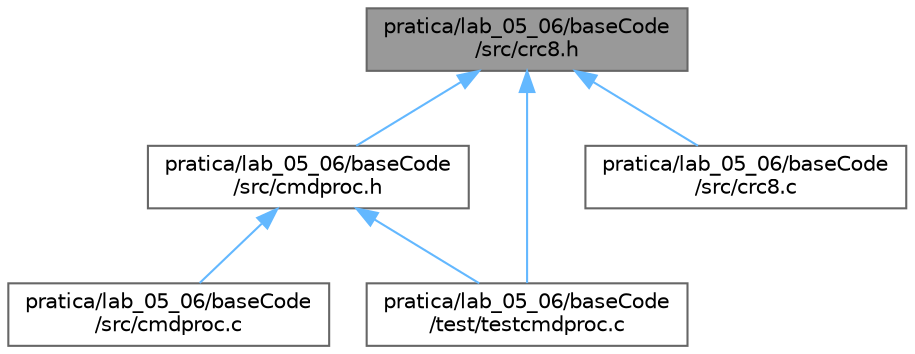 digraph "pratica/lab_05_06/baseCode/src/crc8.h"
{
 // LATEX_PDF_SIZE
  bgcolor="transparent";
  edge [fontname=Helvetica,fontsize=10,labelfontname=Helvetica,labelfontsize=10];
  node [fontname=Helvetica,fontsize=10,shape=box,height=0.2,width=0.4];
  Node1 [label="pratica/lab_05_06/baseCode\l/src/crc8.h",height=0.2,width=0.4,color="gray40", fillcolor="grey60", style="filled", fontcolor="black",tooltip="Apropriate returns defines for the crc8 and respective function prototypes."];
  Node1 -> Node2 [dir="back",color="steelblue1",style="solid"];
  Node2 [label="pratica/lab_05_06/baseCode\l/src/cmdproc.h",height=0.2,width=0.4,color="grey40", fillcolor="white", style="filled",URL="$cmdproc_8h.html",tooltip="Apropriate returns defines for the cmdproc and respective function prototypes."];
  Node2 -> Node3 [dir="back",color="steelblue1",style="solid"];
  Node3 [label="pratica/lab_05_06/baseCode\l/src/cmdproc.c",height=0.2,width=0.4,color="grey40", fillcolor="white", style="filled",URL="$cmdproc_8c.html",tooltip="SETR 22/23, Paulo Pedreiras Base code for Unit Testing   Simple example of command processor   Note t..."];
  Node2 -> Node4 [dir="back",color="steelblue1",style="solid"];
  Node4 [label="pratica/lab_05_06/baseCode\l/test/testcmdproc.c",height=0.2,width=0.4,color="grey40", fillcolor="white", style="filled",URL="$testcmdproc_8c.html",tooltip="Testing module using Unity for cmdproc."];
  Node1 -> Node5 [dir="back",color="steelblue1",style="solid"];
  Node5 [label="pratica/lab_05_06/baseCode\l/src/crc8.c",height=0.2,width=0.4,color="grey40", fillcolor="white", style="filled",URL="$crc8_8c.html",tooltip="CRC - Cyclic Redundancy Check with 8 bits."];
  Node1 -> Node4 [dir="back",color="steelblue1",style="solid"];
}
